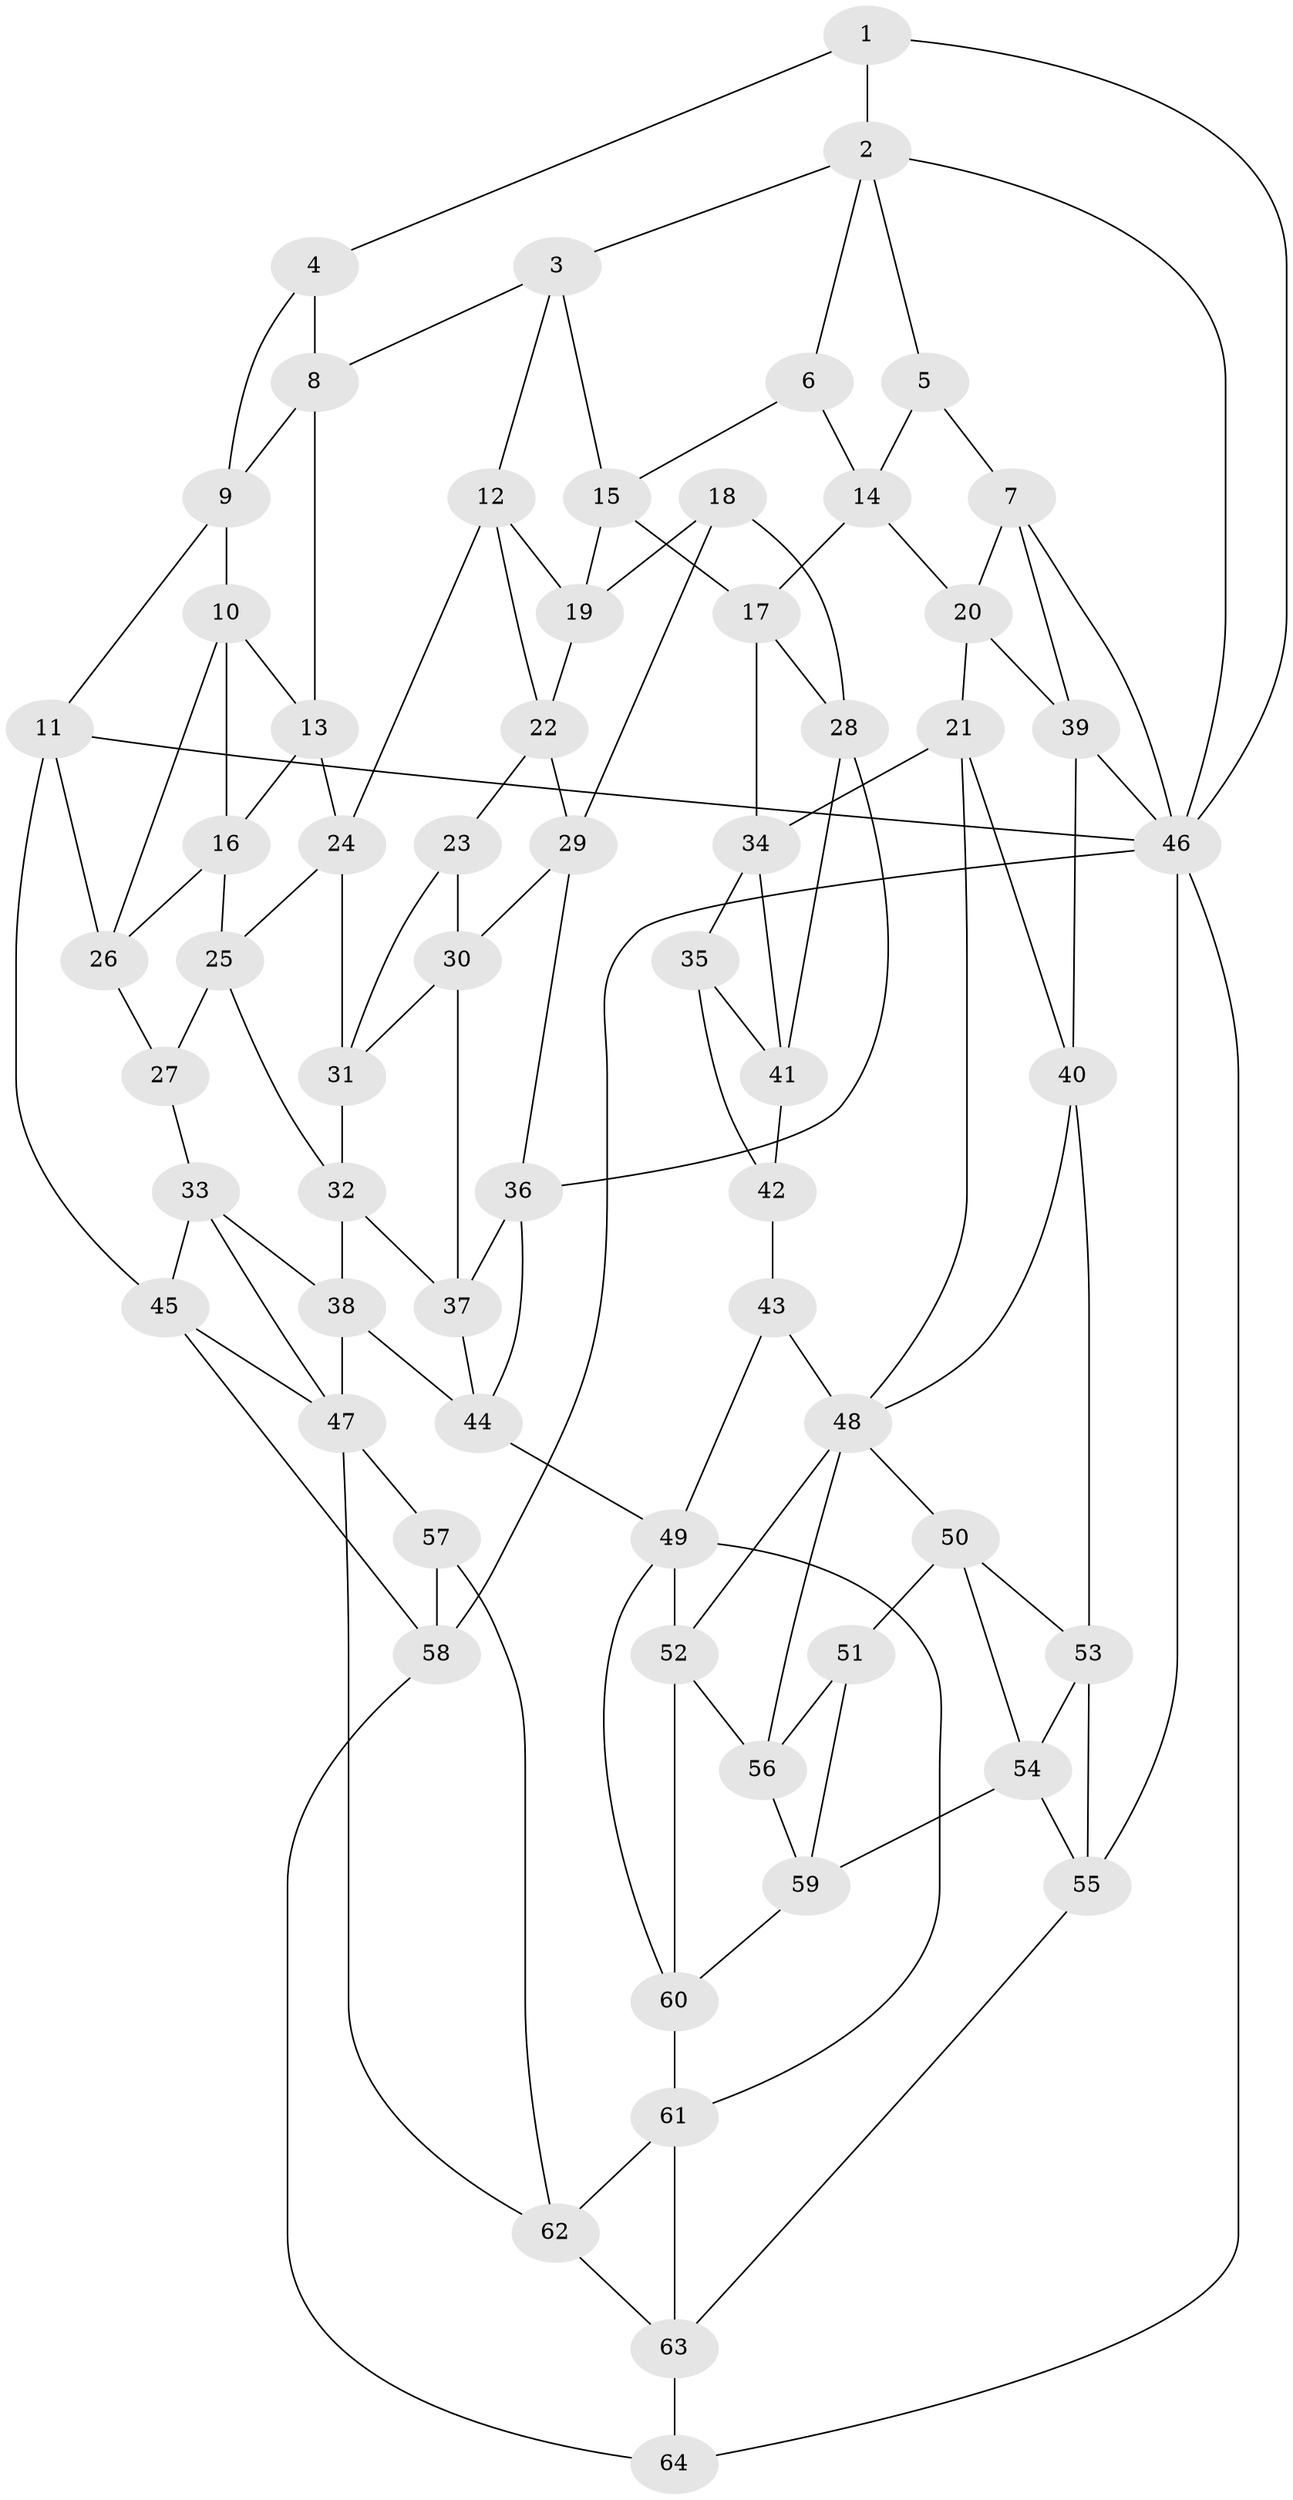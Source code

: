 // original degree distribution, {3: 0.015625, 4: 0.1875, 6: 0.171875, 5: 0.625}
// Generated by graph-tools (version 1.1) at 2025/27/03/09/25 03:27:05]
// undirected, 64 vertices, 126 edges
graph export_dot {
graph [start="1"]
  node [color=gray90,style=filled];
  1;
  2;
  3;
  4;
  5;
  6;
  7;
  8;
  9;
  10;
  11;
  12;
  13;
  14;
  15;
  16;
  17;
  18;
  19;
  20;
  21;
  22;
  23;
  24;
  25;
  26;
  27;
  28;
  29;
  30;
  31;
  32;
  33;
  34;
  35;
  36;
  37;
  38;
  39;
  40;
  41;
  42;
  43;
  44;
  45;
  46;
  47;
  48;
  49;
  50;
  51;
  52;
  53;
  54;
  55;
  56;
  57;
  58;
  59;
  60;
  61;
  62;
  63;
  64;
  1 -- 2 [weight=1.0];
  1 -- 4 [weight=1.0];
  1 -- 46 [weight=1.0];
  2 -- 3 [weight=1.0];
  2 -- 5 [weight=1.0];
  2 -- 6 [weight=1.0];
  2 -- 46 [weight=1.0];
  3 -- 8 [weight=1.0];
  3 -- 12 [weight=1.0];
  3 -- 15 [weight=1.0];
  4 -- 8 [weight=1.0];
  4 -- 9 [weight=1.0];
  5 -- 7 [weight=1.0];
  5 -- 14 [weight=1.0];
  6 -- 14 [weight=1.0];
  6 -- 15 [weight=1.0];
  7 -- 20 [weight=1.0];
  7 -- 39 [weight=1.0];
  7 -- 46 [weight=1.0];
  8 -- 9 [weight=1.0];
  8 -- 13 [weight=1.0];
  9 -- 10 [weight=1.0];
  9 -- 11 [weight=1.0];
  10 -- 13 [weight=1.0];
  10 -- 16 [weight=1.0];
  10 -- 26 [weight=1.0];
  11 -- 26 [weight=1.0];
  11 -- 45 [weight=1.0];
  11 -- 46 [weight=1.0];
  12 -- 19 [weight=1.0];
  12 -- 22 [weight=1.0];
  12 -- 24 [weight=1.0];
  13 -- 16 [weight=1.0];
  13 -- 24 [weight=1.0];
  14 -- 17 [weight=1.0];
  14 -- 20 [weight=1.0];
  15 -- 17 [weight=1.0];
  15 -- 19 [weight=1.0];
  16 -- 25 [weight=1.0];
  16 -- 26 [weight=1.0];
  17 -- 28 [weight=1.0];
  17 -- 34 [weight=1.0];
  18 -- 19 [weight=1.0];
  18 -- 28 [weight=1.0];
  18 -- 29 [weight=1.0];
  19 -- 22 [weight=1.0];
  20 -- 21 [weight=1.0];
  20 -- 39 [weight=1.0];
  21 -- 34 [weight=1.0];
  21 -- 40 [weight=1.0];
  21 -- 48 [weight=1.0];
  22 -- 23 [weight=1.0];
  22 -- 29 [weight=1.0];
  23 -- 30 [weight=1.0];
  23 -- 31 [weight=1.0];
  24 -- 25 [weight=1.0];
  24 -- 31 [weight=1.0];
  25 -- 27 [weight=1.0];
  25 -- 32 [weight=1.0];
  26 -- 27 [weight=1.0];
  27 -- 33 [weight=1.0];
  28 -- 36 [weight=1.0];
  28 -- 41 [weight=1.0];
  29 -- 30 [weight=1.0];
  29 -- 36 [weight=1.0];
  30 -- 31 [weight=1.0];
  30 -- 37 [weight=1.0];
  31 -- 32 [weight=1.0];
  32 -- 37 [weight=1.0];
  32 -- 38 [weight=1.0];
  33 -- 38 [weight=1.0];
  33 -- 45 [weight=1.0];
  33 -- 47 [weight=1.0];
  34 -- 35 [weight=1.0];
  34 -- 41 [weight=1.0];
  35 -- 41 [weight=1.0];
  35 -- 42 [weight=1.0];
  36 -- 37 [weight=1.0];
  36 -- 44 [weight=1.0];
  37 -- 44 [weight=1.0];
  38 -- 44 [weight=1.0];
  38 -- 47 [weight=1.0];
  39 -- 40 [weight=1.0];
  39 -- 46 [weight=1.0];
  40 -- 48 [weight=1.0];
  40 -- 53 [weight=1.0];
  41 -- 42 [weight=1.0];
  42 -- 43 [weight=2.0];
  43 -- 48 [weight=1.0];
  43 -- 49 [weight=1.0];
  44 -- 49 [weight=1.0];
  45 -- 47 [weight=1.0];
  45 -- 58 [weight=1.0];
  46 -- 55 [weight=1.0];
  46 -- 58 [weight=1.0];
  46 -- 64 [weight=1.0];
  47 -- 57 [weight=1.0];
  47 -- 62 [weight=1.0];
  48 -- 50 [weight=1.0];
  48 -- 52 [weight=1.0];
  48 -- 56 [weight=1.0];
  49 -- 52 [weight=1.0];
  49 -- 60 [weight=1.0];
  49 -- 61 [weight=1.0];
  50 -- 51 [weight=1.0];
  50 -- 53 [weight=1.0];
  50 -- 54 [weight=1.0];
  51 -- 56 [weight=1.0];
  51 -- 59 [weight=1.0];
  52 -- 56 [weight=1.0];
  52 -- 60 [weight=1.0];
  53 -- 54 [weight=1.0];
  53 -- 55 [weight=1.0];
  54 -- 55 [weight=1.0];
  54 -- 59 [weight=1.0];
  55 -- 63 [weight=1.0];
  56 -- 59 [weight=1.0];
  57 -- 58 [weight=1.0];
  57 -- 62 [weight=1.0];
  58 -- 64 [weight=1.0];
  59 -- 60 [weight=1.0];
  60 -- 61 [weight=1.0];
  61 -- 62 [weight=1.0];
  61 -- 63 [weight=1.0];
  62 -- 63 [weight=1.0];
  63 -- 64 [weight=1.0];
}
